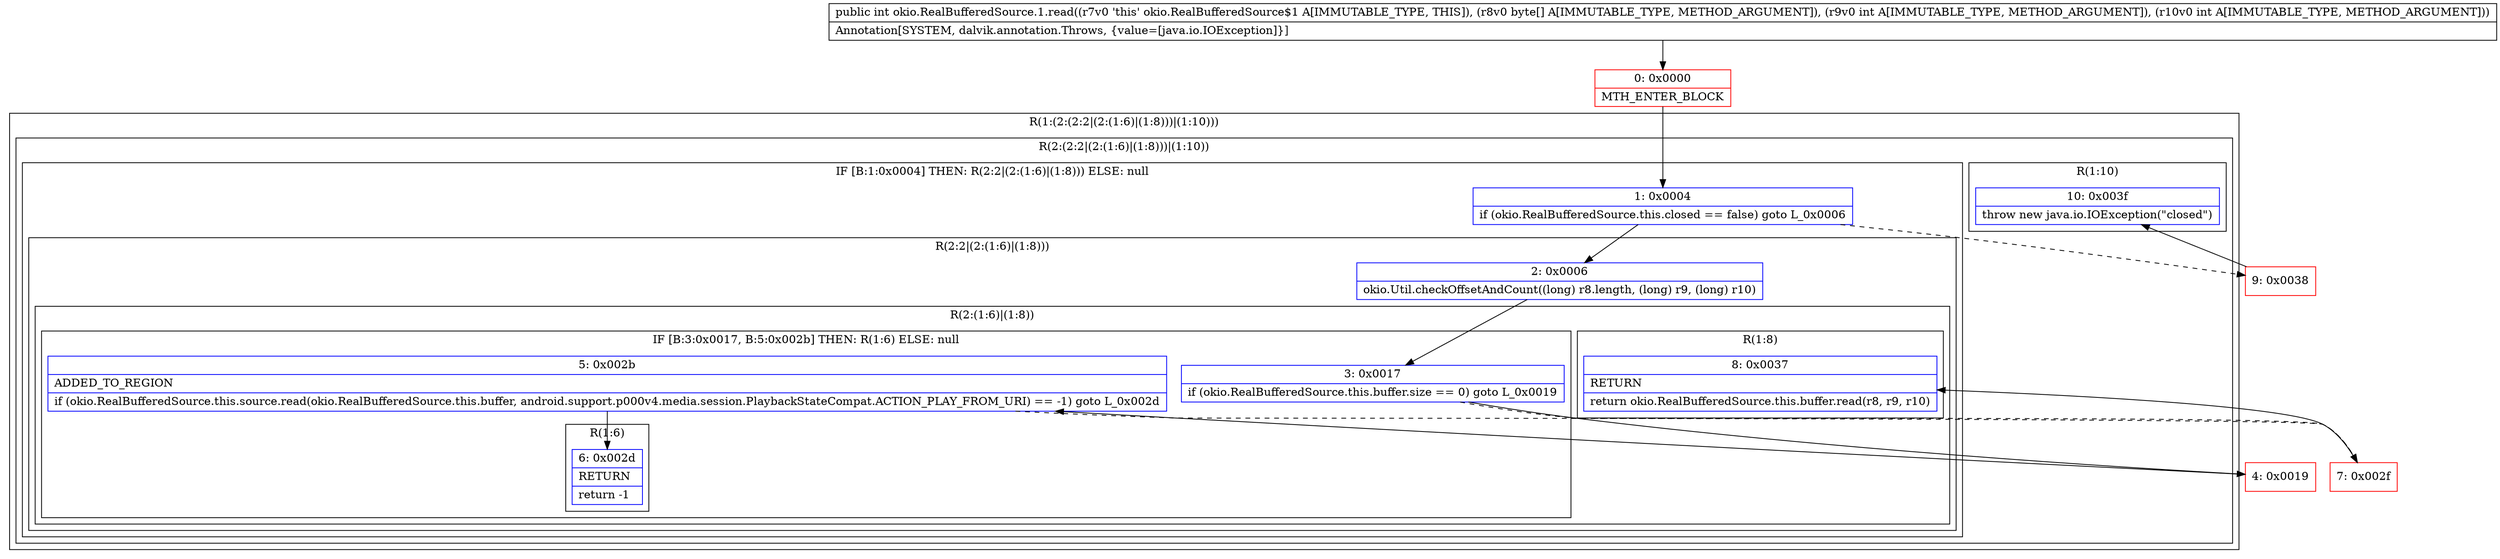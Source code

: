 digraph "CFG forokio.RealBufferedSource.1.read([BII)I" {
subgraph cluster_Region_1348380301 {
label = "R(1:(2:(2:2|(2:(1:6)|(1:8)))|(1:10)))";
node [shape=record,color=blue];
subgraph cluster_Region_9026787 {
label = "R(2:(2:2|(2:(1:6)|(1:8)))|(1:10))";
node [shape=record,color=blue];
subgraph cluster_IfRegion_740499392 {
label = "IF [B:1:0x0004] THEN: R(2:2|(2:(1:6)|(1:8))) ELSE: null";
node [shape=record,color=blue];
Node_1 [shape=record,label="{1\:\ 0x0004|if (okio.RealBufferedSource.this.closed == false) goto L_0x0006\l}"];
subgraph cluster_Region_1246511645 {
label = "R(2:2|(2:(1:6)|(1:8)))";
node [shape=record,color=blue];
Node_2 [shape=record,label="{2\:\ 0x0006|okio.Util.checkOffsetAndCount((long) r8.length, (long) r9, (long) r10)\l}"];
subgraph cluster_Region_1870921495 {
label = "R(2:(1:6)|(1:8))";
node [shape=record,color=blue];
subgraph cluster_IfRegion_580925600 {
label = "IF [B:3:0x0017, B:5:0x002b] THEN: R(1:6) ELSE: null";
node [shape=record,color=blue];
Node_3 [shape=record,label="{3\:\ 0x0017|if (okio.RealBufferedSource.this.buffer.size == 0) goto L_0x0019\l}"];
Node_5 [shape=record,label="{5\:\ 0x002b|ADDED_TO_REGION\l|if (okio.RealBufferedSource.this.source.read(okio.RealBufferedSource.this.buffer, android.support.p000v4.media.session.PlaybackStateCompat.ACTION_PLAY_FROM_URI) == \-1) goto L_0x002d\l}"];
subgraph cluster_Region_382336555 {
label = "R(1:6)";
node [shape=record,color=blue];
Node_6 [shape=record,label="{6\:\ 0x002d|RETURN\l|return \-1\l}"];
}
}
subgraph cluster_Region_1044191813 {
label = "R(1:8)";
node [shape=record,color=blue];
Node_8 [shape=record,label="{8\:\ 0x0037|RETURN\l|return okio.RealBufferedSource.this.buffer.read(r8, r9, r10)\l}"];
}
}
}
}
subgraph cluster_Region_1312170450 {
label = "R(1:10)";
node [shape=record,color=blue];
Node_10 [shape=record,label="{10\:\ 0x003f|throw new java.io.IOException(\"closed\")\l}"];
}
}
}
Node_0 [shape=record,color=red,label="{0\:\ 0x0000|MTH_ENTER_BLOCK\l}"];
Node_4 [shape=record,color=red,label="{4\:\ 0x0019}"];
Node_7 [shape=record,color=red,label="{7\:\ 0x002f}"];
Node_9 [shape=record,color=red,label="{9\:\ 0x0038}"];
MethodNode[shape=record,label="{public int okio.RealBufferedSource.1.read((r7v0 'this' okio.RealBufferedSource$1 A[IMMUTABLE_TYPE, THIS]), (r8v0 byte[] A[IMMUTABLE_TYPE, METHOD_ARGUMENT]), (r9v0 int A[IMMUTABLE_TYPE, METHOD_ARGUMENT]), (r10v0 int A[IMMUTABLE_TYPE, METHOD_ARGUMENT]))  | Annotation[SYSTEM, dalvik.annotation.Throws, \{value=[java.io.IOException]\}]\l}"];
MethodNode -> Node_0;
Node_1 -> Node_2;
Node_1 -> Node_9[style=dashed];
Node_2 -> Node_3;
Node_3 -> Node_4;
Node_3 -> Node_7[style=dashed];
Node_5 -> Node_6;
Node_5 -> Node_7[style=dashed];
Node_0 -> Node_1;
Node_4 -> Node_5;
Node_7 -> Node_8;
Node_9 -> Node_10;
}


